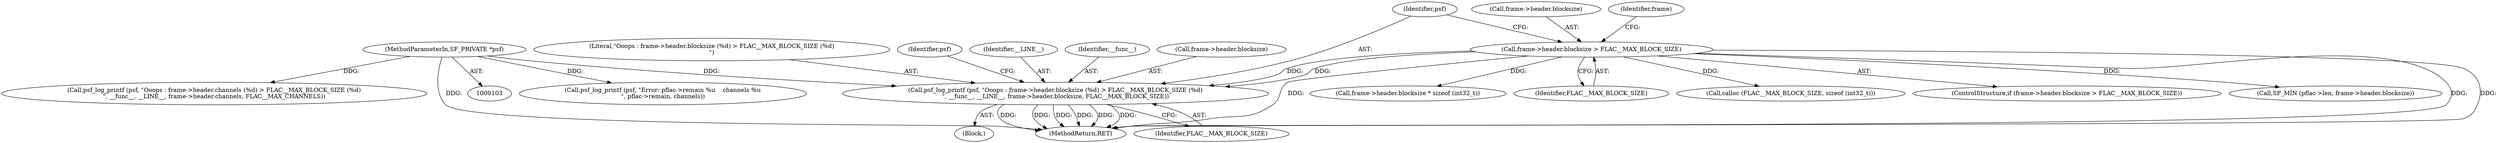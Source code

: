 digraph "0_libsndfile_60b234301adf258786d8b90be5c1d437fc8799e0@pointer" {
"1000143" [label="(Call,psf_log_printf (psf, \"Ooops : frame->header.blocksize (%d) > FLAC__MAX_BLOCK_SIZE (%d)\n\", __func__, __LINE__, frame->header.blocksize, FLAC__MAX_BLOCK_SIZE))"];
"1000104" [label="(MethodParameterIn,SF_PRIVATE *psf)"];
"1000135" [label="(Call,frame->header.blocksize > FLAC__MAX_BLOCK_SIZE)"];
"1000266" [label="(Call,psf_log_printf (psf, \"Error: pflac->remain %u    channels %u\n\", pflac->remain, channels))"];
"1000145" [label="(Literal,\"Ooops : frame->header.blocksize (%d) > FLAC__MAX_BLOCK_SIZE (%d)\n\")"];
"1000169" [label="(Call,psf_log_printf (psf, \"Ooops : frame->header.channels (%d) > FLAC__MAX_BLOCK_SIZE (%d)\n\", __func__, __LINE__, frame->header.channels, FLAC__MAX_CHANNELS))"];
"1000233" [label="(Call,frame->header.blocksize * sizeof (int32_t))"];
"1000104" [label="(MethodParameterIn,SF_PRIVATE *psf)"];
"1000141" [label="(Identifier,FLAC__MAX_BLOCK_SIZE)"];
"1000143" [label="(Call,psf_log_printf (psf, \"Ooops : frame->header.blocksize (%d) > FLAC__MAX_BLOCK_SIZE (%d)\n\", __func__, __LINE__, frame->header.blocksize, FLAC__MAX_BLOCK_SIZE))"];
"1000153" [label="(Identifier,FLAC__MAX_BLOCK_SIZE)"];
"1000156" [label="(Identifier,psf)"];
"1000220" [label="(Call,calloc (FLAC__MAX_BLOCK_SIZE, sizeof (int32_t)))"];
"1000136" [label="(Call,frame->header.blocksize)"];
"1000165" [label="(Identifier,frame)"];
"1000134" [label="(ControlStructure,if (frame->header.blocksize > FLAC__MAX_BLOCK_SIZE))"];
"1000135" [label="(Call,frame->header.blocksize > FLAC__MAX_BLOCK_SIZE)"];
"1000808" [label="(MethodReturn,RET)"];
"1000147" [label="(Identifier,__LINE__)"];
"1000144" [label="(Identifier,psf)"];
"1000248" [label="(Call,SF_MIN (pflac->len, frame->header.blocksize))"];
"1000146" [label="(Identifier,__func__)"];
"1000142" [label="(Block,)"];
"1000148" [label="(Call,frame->header.blocksize)"];
"1000143" -> "1000142"  [label="AST: "];
"1000143" -> "1000153"  [label="CFG: "];
"1000144" -> "1000143"  [label="AST: "];
"1000145" -> "1000143"  [label="AST: "];
"1000146" -> "1000143"  [label="AST: "];
"1000147" -> "1000143"  [label="AST: "];
"1000148" -> "1000143"  [label="AST: "];
"1000153" -> "1000143"  [label="AST: "];
"1000156" -> "1000143"  [label="CFG: "];
"1000143" -> "1000808"  [label="DDG: "];
"1000143" -> "1000808"  [label="DDG: "];
"1000143" -> "1000808"  [label="DDG: "];
"1000143" -> "1000808"  [label="DDG: "];
"1000143" -> "1000808"  [label="DDG: "];
"1000143" -> "1000808"  [label="DDG: "];
"1000104" -> "1000143"  [label="DDG: "];
"1000135" -> "1000143"  [label="DDG: "];
"1000135" -> "1000143"  [label="DDG: "];
"1000104" -> "1000103"  [label="AST: "];
"1000104" -> "1000808"  [label="DDG: "];
"1000104" -> "1000169"  [label="DDG: "];
"1000104" -> "1000266"  [label="DDG: "];
"1000135" -> "1000134"  [label="AST: "];
"1000135" -> "1000141"  [label="CFG: "];
"1000136" -> "1000135"  [label="AST: "];
"1000141" -> "1000135"  [label="AST: "];
"1000144" -> "1000135"  [label="CFG: "];
"1000165" -> "1000135"  [label="CFG: "];
"1000135" -> "1000808"  [label="DDG: "];
"1000135" -> "1000808"  [label="DDG: "];
"1000135" -> "1000808"  [label="DDG: "];
"1000135" -> "1000220"  [label="DDG: "];
"1000135" -> "1000233"  [label="DDG: "];
"1000135" -> "1000248"  [label="DDG: "];
}
